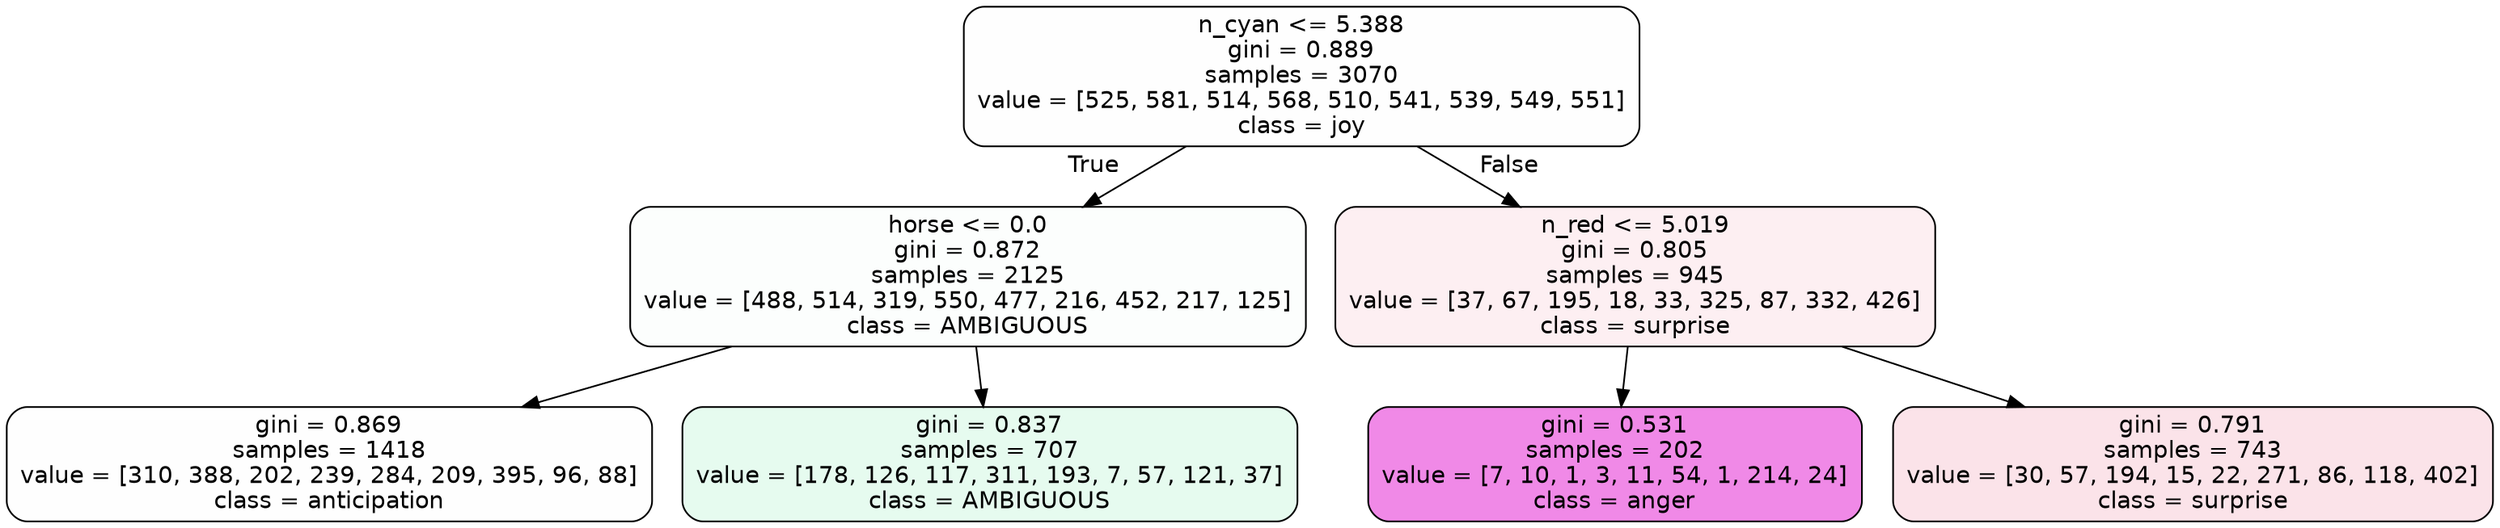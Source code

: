 digraph Tree {
node [shape=box, style="filled, rounded", color="black", fontname=helvetica] ;
edge [fontname=helvetica] ;
0 [label="n_cyan <= 5.388\ngini = 0.889\nsamples = 3070\nvalue = [525, 581, 514, 568, 510, 541, 539, 549, 551]\nclass = joy", fillcolor="#d7e53901"] ;
1 [label="horse <= 0.0\ngini = 0.872\nsamples = 2125\nvalue = [488, 514, 319, 550, 477, 216, 452, 217, 125]\nclass = AMBIGUOUS", fillcolor="#39e58103"] ;
0 -> 1 [labeldistance=2.5, labelangle=45, headlabel="True"] ;
2 [label="gini = 0.869\nsamples = 1418\nvalue = [310, 388, 202, 239, 284, 209, 395, 96, 88]\nclass = anticipation", fillcolor="#8139e501"] ;
1 -> 2 ;
3 [label="gini = 0.837\nsamples = 707\nvalue = [178, 126, 117, 311, 193, 7, 57, 121, 37]\nclass = AMBIGUOUS", fillcolor="#39e58120"] ;
1 -> 3 ;
4 [label="n_red <= 5.019\ngini = 0.805\nsamples = 945\nvalue = [37, 67, 195, 18, 33, 325, 87, 332, 426]\nclass = surprise", fillcolor="#e5396414"] ;
0 -> 4 [labeldistance=2.5, labelangle=-45, headlabel="False"] ;
5 [label="gini = 0.531\nsamples = 202\nvalue = [7, 10, 1, 3, 11, 54, 1, 214, 24]\nclass = anger", fillcolor="#e539d797"] ;
4 -> 5 ;
6 [label="gini = 0.791\nsamples = 743\nvalue = [30, 57, 194, 15, 22, 271, 86, 118, 402]\nclass = surprise", fillcolor="#e5396424"] ;
4 -> 6 ;
}
